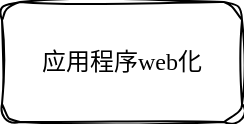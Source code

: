 <mxfile version="24.7.6">
  <diagram name="第 1 页" id="Zy1dnvKFIDFRJ7WLUU5S">
    <mxGraphModel dx="1426" dy="749" grid="1" gridSize="10" guides="1" tooltips="1" connect="1" arrows="1" fold="1" page="1" pageScale="1" pageWidth="827" pageHeight="1169" math="0" shadow="0">
      <root>
        <mxCell id="0" />
        <mxCell id="1" parent="0" />
        <mxCell id="z9JIjn1zgOSMuu39Rj0Z-1" value="应用程序web化" style="rounded=1;whiteSpace=wrap;html=1;sketch=1;curveFitting=1;jiggle=2;fontFamily=miao;fontSource=https%3A%2F%2Fnote.youdao.com%2Fs%2FTFQkOxDo;" vertex="1" parent="1">
          <mxGeometry x="190" y="290" width="120" height="60" as="geometry" />
        </mxCell>
      </root>
    </mxGraphModel>
  </diagram>
</mxfile>
